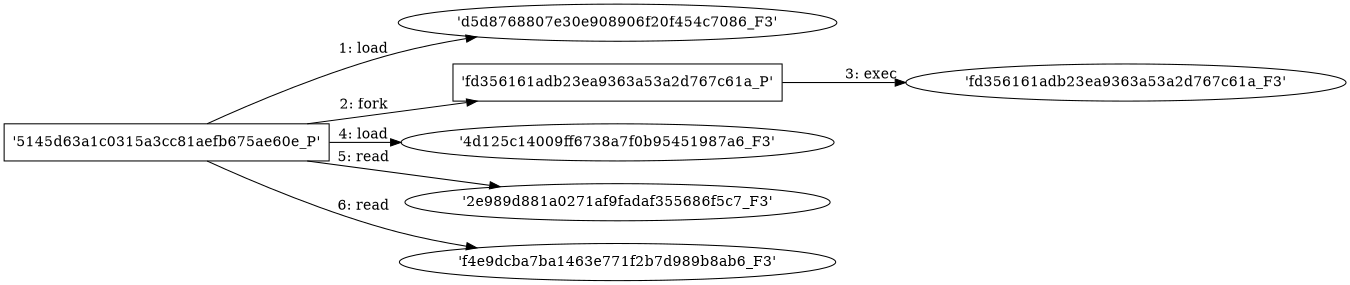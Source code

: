 digraph "D:\Learning\Paper\apt\基于CTI的攻击预警\Dataset\攻击图\ASGfromALLCTI\Bytecode - Covering the Android Vulnerabilities Master Key and Extra Field.dot" {
rankdir="LR"
size="9"
fixedsize="false"
splines="true"
nodesep=0.3
ranksep=0
fontsize=10
overlap="scalexy"
engine= "neato"
	"'d5d8768807e30e908906f20f454c7086_F3'" [node_type=file shape=ellipse]
	"'5145d63a1c0315a3cc81aefb675ae60e_P'" [node_type=Process shape=box]
	"'5145d63a1c0315a3cc81aefb675ae60e_P'" -> "'d5d8768807e30e908906f20f454c7086_F3'" [label="1: load"]
	"'5145d63a1c0315a3cc81aefb675ae60e_P'" [node_type=Process shape=box]
	"'fd356161adb23ea9363a53a2d767c61a_P'" [node_type=Process shape=box]
	"'5145d63a1c0315a3cc81aefb675ae60e_P'" -> "'fd356161adb23ea9363a53a2d767c61a_P'" [label="2: fork"]
	"'fd356161adb23ea9363a53a2d767c61a_P'" [node_type=Process shape=box]
	"'fd356161adb23ea9363a53a2d767c61a_F3'" [node_type=File shape=ellipse]
	"'fd356161adb23ea9363a53a2d767c61a_P'" -> "'fd356161adb23ea9363a53a2d767c61a_F3'" [label="3: exec"]
	"'4d125c14009ff6738a7f0b95451987a6_F3'" [node_type=file shape=ellipse]
	"'5145d63a1c0315a3cc81aefb675ae60e_P'" [node_type=Process shape=box]
	"'5145d63a1c0315a3cc81aefb675ae60e_P'" -> "'4d125c14009ff6738a7f0b95451987a6_F3'" [label="4: load"]
	"'2e989d881a0271af9fadaf355686f5c7_F3'" [node_type=file shape=ellipse]
	"'5145d63a1c0315a3cc81aefb675ae60e_P'" [node_type=Process shape=box]
	"'5145d63a1c0315a3cc81aefb675ae60e_P'" -> "'2e989d881a0271af9fadaf355686f5c7_F3'" [label="5: read"]
	"'f4e9dcba7ba1463e771f2b7d989b8ab6_F3'" [node_type=file shape=ellipse]
	"'5145d63a1c0315a3cc81aefb675ae60e_P'" [node_type=Process shape=box]
	"'5145d63a1c0315a3cc81aefb675ae60e_P'" -> "'f4e9dcba7ba1463e771f2b7d989b8ab6_F3'" [label="6: read"]
}
